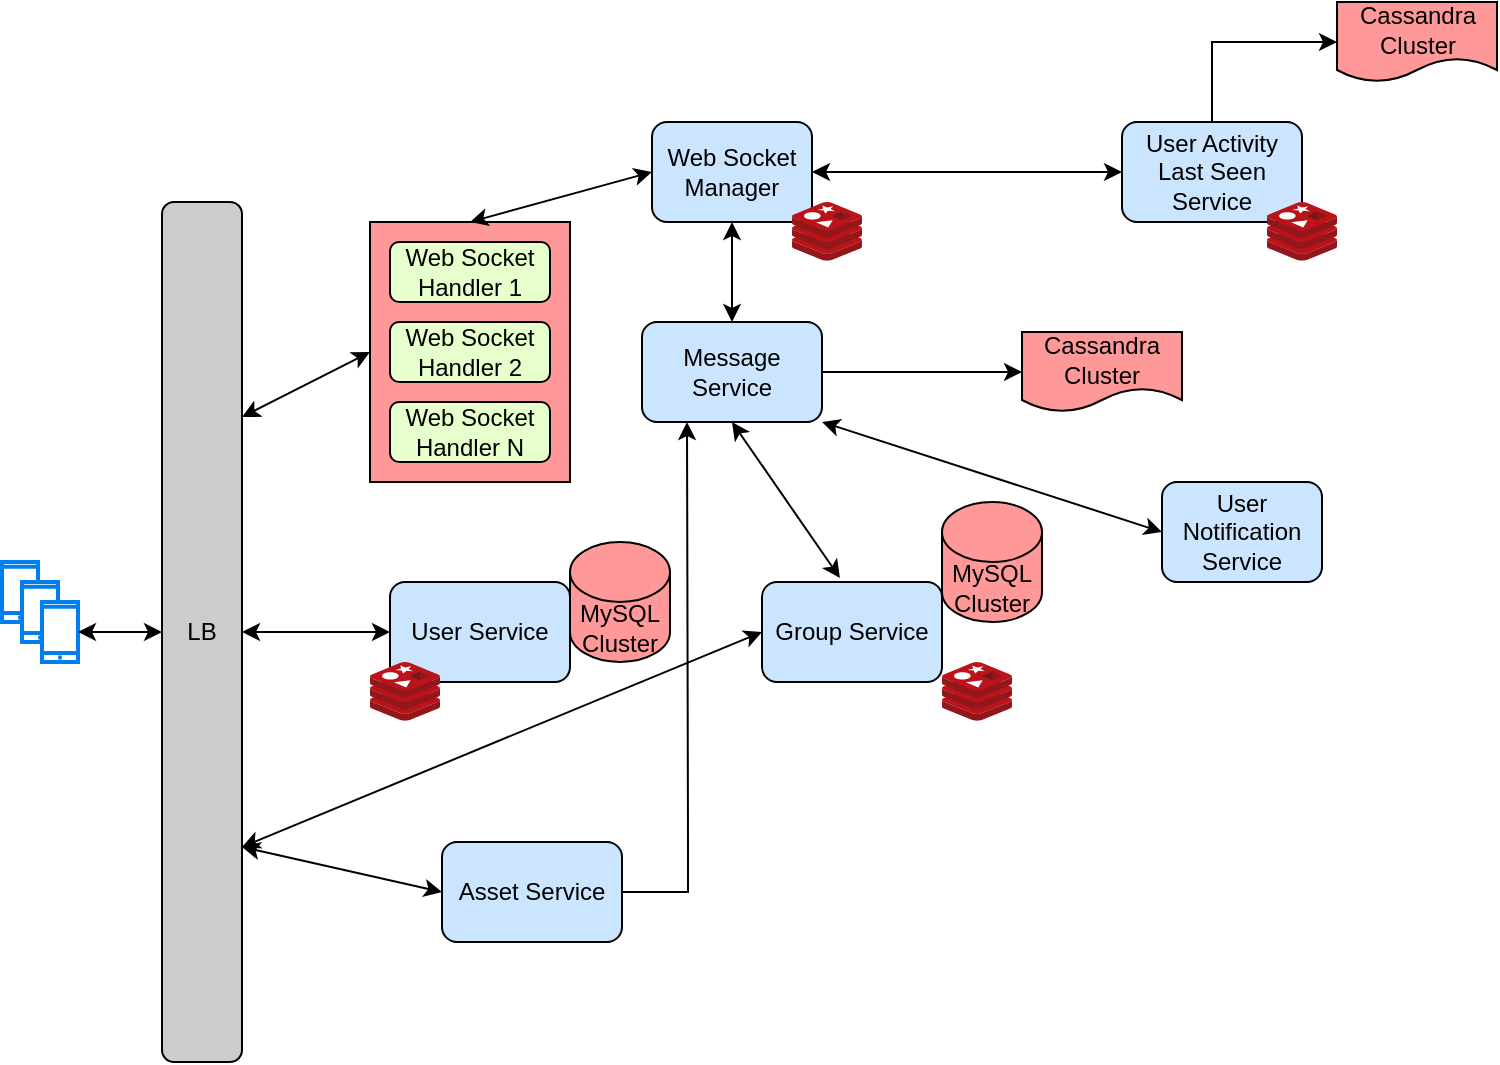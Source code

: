 <mxfile version="14.4.3" type="github" pages="2">
  <diagram id="hSgCG_ghAVO17xmwhqie" name="Page-1">
    <mxGraphModel dx="1144" dy="1722" grid="1" gridSize="10" guides="1" tooltips="1" connect="1" arrows="1" fold="1" page="1" pageScale="1" pageWidth="850" pageHeight="1100" math="0" shadow="0">
      <root>
        <mxCell id="0" />
        <mxCell id="1" parent="0" />
        <mxCell id="NNHK_izrKWyzVm5b71PJ-4" value="" style="html=1;verticalLabelPosition=bottom;align=center;labelBackgroundColor=#ffffff;verticalAlign=top;strokeWidth=2;strokeColor=#0080F0;shadow=0;dashed=0;shape=mxgraph.ios7.icons.smartphone;" vertex="1" parent="1">
          <mxGeometry x="30" y="230" width="18" height="30" as="geometry" />
        </mxCell>
        <mxCell id="NNHK_izrKWyzVm5b71PJ-6" value="LB" style="rounded=1;whiteSpace=wrap;html=1;fillColor=#CCCCCC;" vertex="1" parent="1">
          <mxGeometry x="110" y="50" width="40" height="430" as="geometry" />
        </mxCell>
        <mxCell id="NNHK_izrKWyzVm5b71PJ-17" value="Web Socket&lt;br&gt;Manager" style="rounded=1;whiteSpace=wrap;html=1;fillColor=#CCE5FF;" vertex="1" parent="1">
          <mxGeometry x="355" y="10" width="80" height="50" as="geometry" />
        </mxCell>
        <mxCell id="NNHK_izrKWyzVm5b71PJ-63" value="" style="edgeStyle=orthogonalEdgeStyle;rounded=0;orthogonalLoop=1;jettySize=auto;html=1;" edge="1" parent="1" source="NNHK_izrKWyzVm5b71PJ-18" target="NNHK_izrKWyzVm5b71PJ-62">
          <mxGeometry relative="1" as="geometry" />
        </mxCell>
        <mxCell id="NNHK_izrKWyzVm5b71PJ-18" value="Message Service" style="rounded=1;whiteSpace=wrap;html=1;fillColor=#CCE5FF;" vertex="1" parent="1">
          <mxGeometry x="350" y="110" width="90" height="50" as="geometry" />
        </mxCell>
        <mxCell id="NNHK_izrKWyzVm5b71PJ-75" style="edgeStyle=orthogonalEdgeStyle;rounded=0;orthogonalLoop=1;jettySize=auto;html=1;exitX=0.5;exitY=0;exitDx=0;exitDy=0;entryX=0;entryY=0.5;entryDx=0;entryDy=0;" edge="1" parent="1" source="NNHK_izrKWyzVm5b71PJ-19" target="NNHK_izrKWyzVm5b71PJ-74">
          <mxGeometry relative="1" as="geometry" />
        </mxCell>
        <mxCell id="NNHK_izrKWyzVm5b71PJ-19" value="User Activity&lt;br&gt;Last Seen&lt;br&gt;Service" style="rounded=1;whiteSpace=wrap;html=1;fillColor=#CCE5FF;" vertex="1" parent="1">
          <mxGeometry x="590" y="10" width="90" height="50" as="geometry" />
        </mxCell>
        <mxCell id="NNHK_izrKWyzVm5b71PJ-20" value="Group Service" style="rounded=1;whiteSpace=wrap;html=1;fillColor=#CCE5FF;" vertex="1" parent="1">
          <mxGeometry x="410" y="240" width="90" height="50" as="geometry" />
        </mxCell>
        <mxCell id="NNHK_izrKWyzVm5b71PJ-21" value="User Service" style="rounded=1;whiteSpace=wrap;html=1;fillColor=#CCE5FF;" vertex="1" parent="1">
          <mxGeometry x="224" y="240" width="90" height="50" as="geometry" />
        </mxCell>
        <mxCell id="NNHK_izrKWyzVm5b71PJ-82" style="edgeStyle=orthogonalEdgeStyle;rounded=0;orthogonalLoop=1;jettySize=auto;html=1;exitX=1;exitY=0.5;exitDx=0;exitDy=0;entryX=0.25;entryY=1;entryDx=0;entryDy=0;" edge="1" parent="1" source="NNHK_izrKWyzVm5b71PJ-22" target="NNHK_izrKWyzVm5b71PJ-18">
          <mxGeometry relative="1" as="geometry">
            <Array as="points">
              <mxPoint x="373" y="395" />
              <mxPoint x="373" y="370" />
            </Array>
          </mxGeometry>
        </mxCell>
        <mxCell id="NNHK_izrKWyzVm5b71PJ-22" value="Asset Service" style="rounded=1;whiteSpace=wrap;html=1;fillColor=#CCE5FF;" vertex="1" parent="1">
          <mxGeometry x="250" y="370" width="90" height="50" as="geometry" />
        </mxCell>
        <mxCell id="NNHK_izrKWyzVm5b71PJ-47" value="" style="html=1;verticalLabelPosition=bottom;align=center;labelBackgroundColor=#ffffff;verticalAlign=top;strokeWidth=2;strokeColor=#0080F0;shadow=0;dashed=0;shape=mxgraph.ios7.icons.smartphone;" vertex="1" parent="1">
          <mxGeometry x="40" y="240" width="18" height="30" as="geometry" />
        </mxCell>
        <mxCell id="NNHK_izrKWyzVm5b71PJ-48" value="" style="html=1;verticalLabelPosition=bottom;align=center;labelBackgroundColor=#ffffff;verticalAlign=top;strokeWidth=2;strokeColor=#0080F0;shadow=0;dashed=0;shape=mxgraph.ios7.icons.smartphone;" vertex="1" parent="1">
          <mxGeometry x="50" y="250" width="18" height="30" as="geometry" />
        </mxCell>
        <mxCell id="NNHK_izrKWyzVm5b71PJ-50" value="" style="endArrow=classic;startArrow=classic;html=1;entryX=0;entryY=0.5;entryDx=0;entryDy=0;" edge="1" parent="1" source="NNHK_izrKWyzVm5b71PJ-48" target="NNHK_izrKWyzVm5b71PJ-6">
          <mxGeometry width="50" height="50" relative="1" as="geometry">
            <mxPoint x="400" y="290" as="sourcePoint" />
            <mxPoint x="110" y="264" as="targetPoint" />
          </mxGeometry>
        </mxCell>
        <mxCell id="NNHK_izrKWyzVm5b71PJ-51" value="" style="endArrow=classic;startArrow=classic;html=1;exitX=1;exitY=0.25;exitDx=0;exitDy=0;entryX=0;entryY=0.5;entryDx=0;entryDy=0;" edge="1" parent="1" source="NNHK_izrKWyzVm5b71PJ-6" target="NNHK_izrKWyzVm5b71PJ-43">
          <mxGeometry width="50" height="50" relative="1" as="geometry">
            <mxPoint x="78" y="274.824" as="sourcePoint" />
            <mxPoint x="120" y="274" as="targetPoint" />
          </mxGeometry>
        </mxCell>
        <mxCell id="NNHK_izrKWyzVm5b71PJ-56" value="" style="endArrow=classic;startArrow=classic;html=1;entryX=0;entryY=0.5;entryDx=0;entryDy=0;exitX=1;exitY=0.5;exitDx=0;exitDy=0;" edge="1" parent="1" source="NNHK_izrKWyzVm5b71PJ-6" target="NNHK_izrKWyzVm5b71PJ-21">
          <mxGeometry width="50" height="50" relative="1" as="geometry">
            <mxPoint x="78" y="275" as="sourcePoint" />
            <mxPoint x="110" y="275" as="targetPoint" />
          </mxGeometry>
        </mxCell>
        <mxCell id="NNHK_izrKWyzVm5b71PJ-58" value="" style="group" vertex="1" connectable="0" parent="1">
          <mxGeometry x="214" y="60" width="100" height="130" as="geometry" />
        </mxCell>
        <mxCell id="NNHK_izrKWyzVm5b71PJ-43" value="" style="rounded=0;whiteSpace=wrap;html=1;fillColor=#FF9999;" vertex="1" parent="NNHK_izrKWyzVm5b71PJ-58">
          <mxGeometry width="100" height="130" as="geometry" />
        </mxCell>
        <mxCell id="NNHK_izrKWyzVm5b71PJ-13" value="Web Socket&lt;br&gt;Handler N" style="rounded=1;whiteSpace=wrap;html=1;fillColor=#E6FFCC;" vertex="1" parent="NNHK_izrKWyzVm5b71PJ-58">
          <mxGeometry x="10" y="90" width="80" height="30" as="geometry" />
        </mxCell>
        <mxCell id="NNHK_izrKWyzVm5b71PJ-15" value="Web Socket&lt;br&gt;Handler 2" style="rounded=1;whiteSpace=wrap;html=1;fillColor=#E6FFCC;" vertex="1" parent="NNHK_izrKWyzVm5b71PJ-58">
          <mxGeometry x="10" y="50" width="80" height="30" as="geometry" />
        </mxCell>
        <mxCell id="NNHK_izrKWyzVm5b71PJ-16" value="Web Socket&lt;br&gt;Handler 1" style="rounded=1;whiteSpace=wrap;html=1;fillColor=#E6FFCC;" vertex="1" parent="NNHK_izrKWyzVm5b71PJ-58">
          <mxGeometry x="10" y="10" width="80" height="30" as="geometry" />
        </mxCell>
        <mxCell id="NNHK_izrKWyzVm5b71PJ-44" style="edgeStyle=orthogonalEdgeStyle;rounded=0;orthogonalLoop=1;jettySize=auto;html=1;exitX=0.5;exitY=1;exitDx=0;exitDy=0;" edge="1" parent="NNHK_izrKWyzVm5b71PJ-58" source="NNHK_izrKWyzVm5b71PJ-43" target="NNHK_izrKWyzVm5b71PJ-43">
          <mxGeometry x="-10" y="-40" as="geometry" />
        </mxCell>
        <mxCell id="NNHK_izrKWyzVm5b71PJ-61" value="" style="endArrow=classic;startArrow=classic;html=1;entryX=0;entryY=0.5;entryDx=0;entryDy=0;exitX=1;exitY=0.75;exitDx=0;exitDy=0;" edge="1" parent="1" source="NNHK_izrKWyzVm5b71PJ-6" target="NNHK_izrKWyzVm5b71PJ-20">
          <mxGeometry width="50" height="50" relative="1" as="geometry">
            <mxPoint x="160" y="275" as="sourcePoint" />
            <mxPoint x="355" y="235" as="targetPoint" />
          </mxGeometry>
        </mxCell>
        <mxCell id="NNHK_izrKWyzVm5b71PJ-62" value="Cassandra&lt;br&gt;Cluster" style="shape=document;whiteSpace=wrap;html=1;boundedLbl=1;fillColor=#FF9999;" vertex="1" parent="1">
          <mxGeometry x="540" y="115" width="80" height="40" as="geometry" />
        </mxCell>
        <mxCell id="NNHK_izrKWyzVm5b71PJ-66" value="" style="endArrow=classic;startArrow=classic;html=1;entryX=0.5;entryY=1;entryDx=0;entryDy=0;" edge="1" parent="1" target="NNHK_izrKWyzVm5b71PJ-17">
          <mxGeometry width="50" height="50" relative="1" as="geometry">
            <mxPoint x="395" y="110" as="sourcePoint" />
            <mxPoint x="450" y="170" as="targetPoint" />
          </mxGeometry>
        </mxCell>
        <mxCell id="NNHK_izrKWyzVm5b71PJ-67" value="" style="endArrow=classic;startArrow=classic;html=1;exitX=0.5;exitY=0;exitDx=0;exitDy=0;entryX=0;entryY=0.5;entryDx=0;entryDy=0;" edge="1" parent="1" source="NNHK_izrKWyzVm5b71PJ-43" target="NNHK_izrKWyzVm5b71PJ-17">
          <mxGeometry width="50" height="50" relative="1" as="geometry">
            <mxPoint x="400" y="220" as="sourcePoint" />
            <mxPoint x="450" y="170" as="targetPoint" />
          </mxGeometry>
        </mxCell>
        <mxCell id="NNHK_izrKWyzVm5b71PJ-69" value="" style="endArrow=classic;startArrow=classic;html=1;exitX=0.5;exitY=1;exitDx=0;exitDy=0;entryX=0.433;entryY=-0.04;entryDx=0;entryDy=0;entryPerimeter=0;" edge="1" parent="1" source="NNHK_izrKWyzVm5b71PJ-18" target="NNHK_izrKWyzVm5b71PJ-20">
          <mxGeometry width="50" height="50" relative="1" as="geometry">
            <mxPoint x="400" y="220" as="sourcePoint" />
            <mxPoint x="450" y="170" as="targetPoint" />
          </mxGeometry>
        </mxCell>
        <mxCell id="NNHK_izrKWyzVm5b71PJ-70" value="" style="endArrow=classic;startArrow=classic;html=1;exitX=1;exitY=0.5;exitDx=0;exitDy=0;entryX=0;entryY=0.5;entryDx=0;entryDy=0;" edge="1" parent="1" source="NNHK_izrKWyzVm5b71PJ-17" target="NNHK_izrKWyzVm5b71PJ-19">
          <mxGeometry width="50" height="50" relative="1" as="geometry">
            <mxPoint x="400" y="220" as="sourcePoint" />
            <mxPoint x="450" y="170" as="targetPoint" />
          </mxGeometry>
        </mxCell>
        <mxCell id="NNHK_izrKWyzVm5b71PJ-71" value="" style="aspect=fixed;html=1;points=[];align=center;image;fontSize=12;image=img/lib/mscae/Cache_Redis_Product.svg;fillColor=#FF9999;" vertex="1" parent="1">
          <mxGeometry x="425" y="50" width="35" height="29.4" as="geometry" />
        </mxCell>
        <mxCell id="NNHK_izrKWyzVm5b71PJ-72" value="" style="aspect=fixed;html=1;points=[];align=center;image;fontSize=12;image=img/lib/mscae/Cache_Redis_Product.svg;fillColor=#FF9999;" vertex="1" parent="1">
          <mxGeometry x="662.5" y="50" width="35" height="29.4" as="geometry" />
        </mxCell>
        <mxCell id="NNHK_izrKWyzVm5b71PJ-74" value="Cassandra&lt;br&gt;Cluster" style="shape=document;whiteSpace=wrap;html=1;boundedLbl=1;fillColor=#FF9999;" vertex="1" parent="1">
          <mxGeometry x="697.5" y="-50" width="80" height="40" as="geometry" />
        </mxCell>
        <mxCell id="NNHK_izrKWyzVm5b71PJ-77" value="" style="endArrow=classic;startArrow=classic;html=1;exitX=1;exitY=0.75;exitDx=0;exitDy=0;entryX=0;entryY=0.5;entryDx=0;entryDy=0;" edge="1" parent="1" source="NNHK_izrKWyzVm5b71PJ-6" target="NNHK_izrKWyzVm5b71PJ-22">
          <mxGeometry width="50" height="50" relative="1" as="geometry">
            <mxPoint x="400" y="340" as="sourcePoint" />
            <mxPoint x="450" y="290" as="targetPoint" />
          </mxGeometry>
        </mxCell>
        <mxCell id="NNHK_izrKWyzVm5b71PJ-78" value="MySQL&lt;br&gt;Cluster" style="shape=cylinder3;whiteSpace=wrap;html=1;boundedLbl=1;backgroundOutline=1;size=15;fillColor=#FF9999;" vertex="1" parent="1">
          <mxGeometry x="314" y="220" width="50" height="60" as="geometry" />
        </mxCell>
        <mxCell id="NNHK_izrKWyzVm5b71PJ-79" value="" style="aspect=fixed;html=1;points=[];align=center;image;fontSize=12;image=img/lib/mscae/Cache_Redis_Product.svg;fillColor=#FF9999;" vertex="1" parent="1">
          <mxGeometry x="214" y="280" width="35" height="29.4" as="geometry" />
        </mxCell>
        <mxCell id="NNHK_izrKWyzVm5b71PJ-80" value="MySQL&lt;br&gt;Cluster" style="shape=cylinder3;whiteSpace=wrap;html=1;boundedLbl=1;backgroundOutline=1;size=15;fillColor=#FF9999;" vertex="1" parent="1">
          <mxGeometry x="500" y="200" width="50" height="60" as="geometry" />
        </mxCell>
        <mxCell id="NNHK_izrKWyzVm5b71PJ-81" value="" style="aspect=fixed;html=1;points=[];align=center;image;fontSize=12;image=img/lib/mscae/Cache_Redis_Product.svg;fillColor=#FF9999;" vertex="1" parent="1">
          <mxGeometry x="500" y="280" width="35" height="29.4" as="geometry" />
        </mxCell>
        <mxCell id="zUoBExAh4uDFaU_kmBzL-1" value="User Notification&lt;br&gt;Service" style="rounded=1;whiteSpace=wrap;html=1;fillColor=#CCE5FF;" vertex="1" parent="1">
          <mxGeometry x="610" y="190" width="80" height="50" as="geometry" />
        </mxCell>
        <mxCell id="zUoBExAh4uDFaU_kmBzL-2" value="" style="endArrow=classic;startArrow=classic;html=1;exitX=1;exitY=1;exitDx=0;exitDy=0;entryX=0;entryY=0.5;entryDx=0;entryDy=0;" edge="1" parent="1" source="NNHK_izrKWyzVm5b71PJ-18" target="zUoBExAh4uDFaU_kmBzL-1">
          <mxGeometry width="50" height="50" relative="1" as="geometry">
            <mxPoint x="390" y="210" as="sourcePoint" />
            <mxPoint x="440" y="160" as="targetPoint" />
          </mxGeometry>
        </mxCell>
      </root>
    </mxGraphModel>
  </diagram>
  <diagram id="l2jAoaCpv2yyxb1cqmjE" name="Page-2">
    <mxGraphModel dx="1144" dy="622" grid="1" gridSize="10" guides="1" tooltips="1" connect="1" arrows="1" fold="1" page="1" pageScale="1" pageWidth="850" pageHeight="1100" math="0" shadow="0">
      <root>
        <mxCell id="U_BgdSvCWZn2bMb9oqLb-0" />
        <mxCell id="U_BgdSvCWZn2bMb9oqLb-1" parent="U_BgdSvCWZn2bMb9oqLb-0" />
      </root>
    </mxGraphModel>
  </diagram>
</mxfile>
